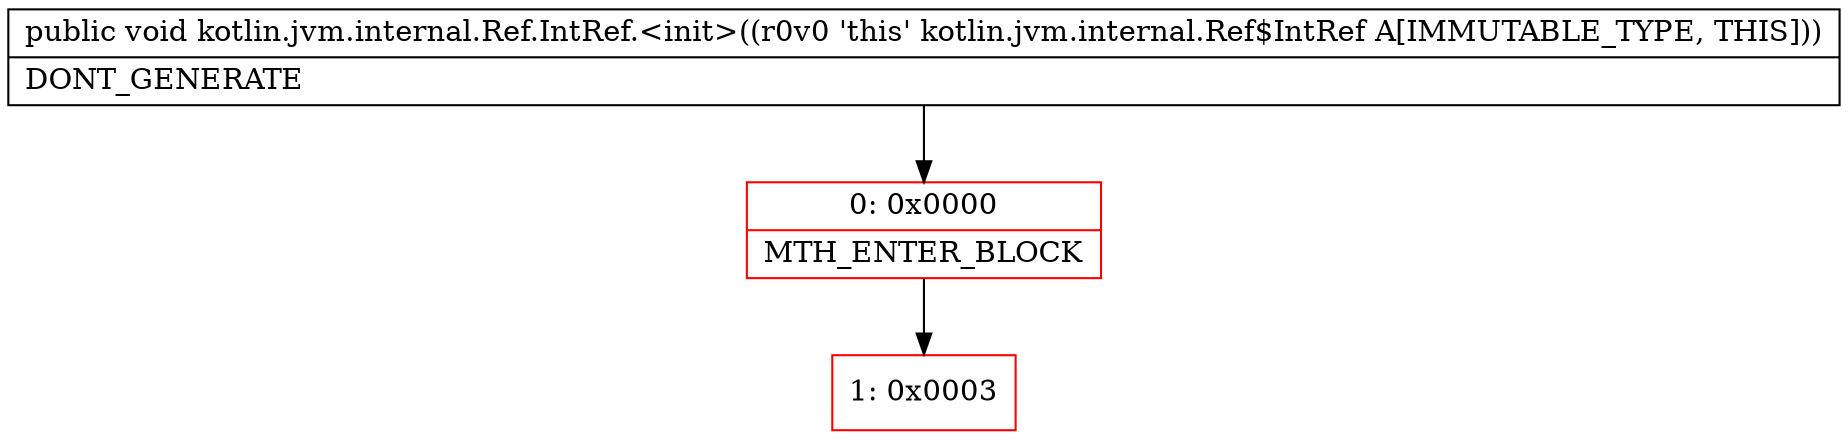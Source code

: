 digraph "CFG forkotlin.jvm.internal.Ref.IntRef.\<init\>()V" {
subgraph cluster_Region_1295416523 {
label = "R(0)";
node [shape=record,color=blue];
}
Node_0 [shape=record,color=red,label="{0\:\ 0x0000|MTH_ENTER_BLOCK\l}"];
Node_1 [shape=record,color=red,label="{1\:\ 0x0003}"];
MethodNode[shape=record,label="{public void kotlin.jvm.internal.Ref.IntRef.\<init\>((r0v0 'this' kotlin.jvm.internal.Ref$IntRef A[IMMUTABLE_TYPE, THIS]))  | DONT_GENERATE\l}"];
MethodNode -> Node_0;
Node_0 -> Node_1;
}

